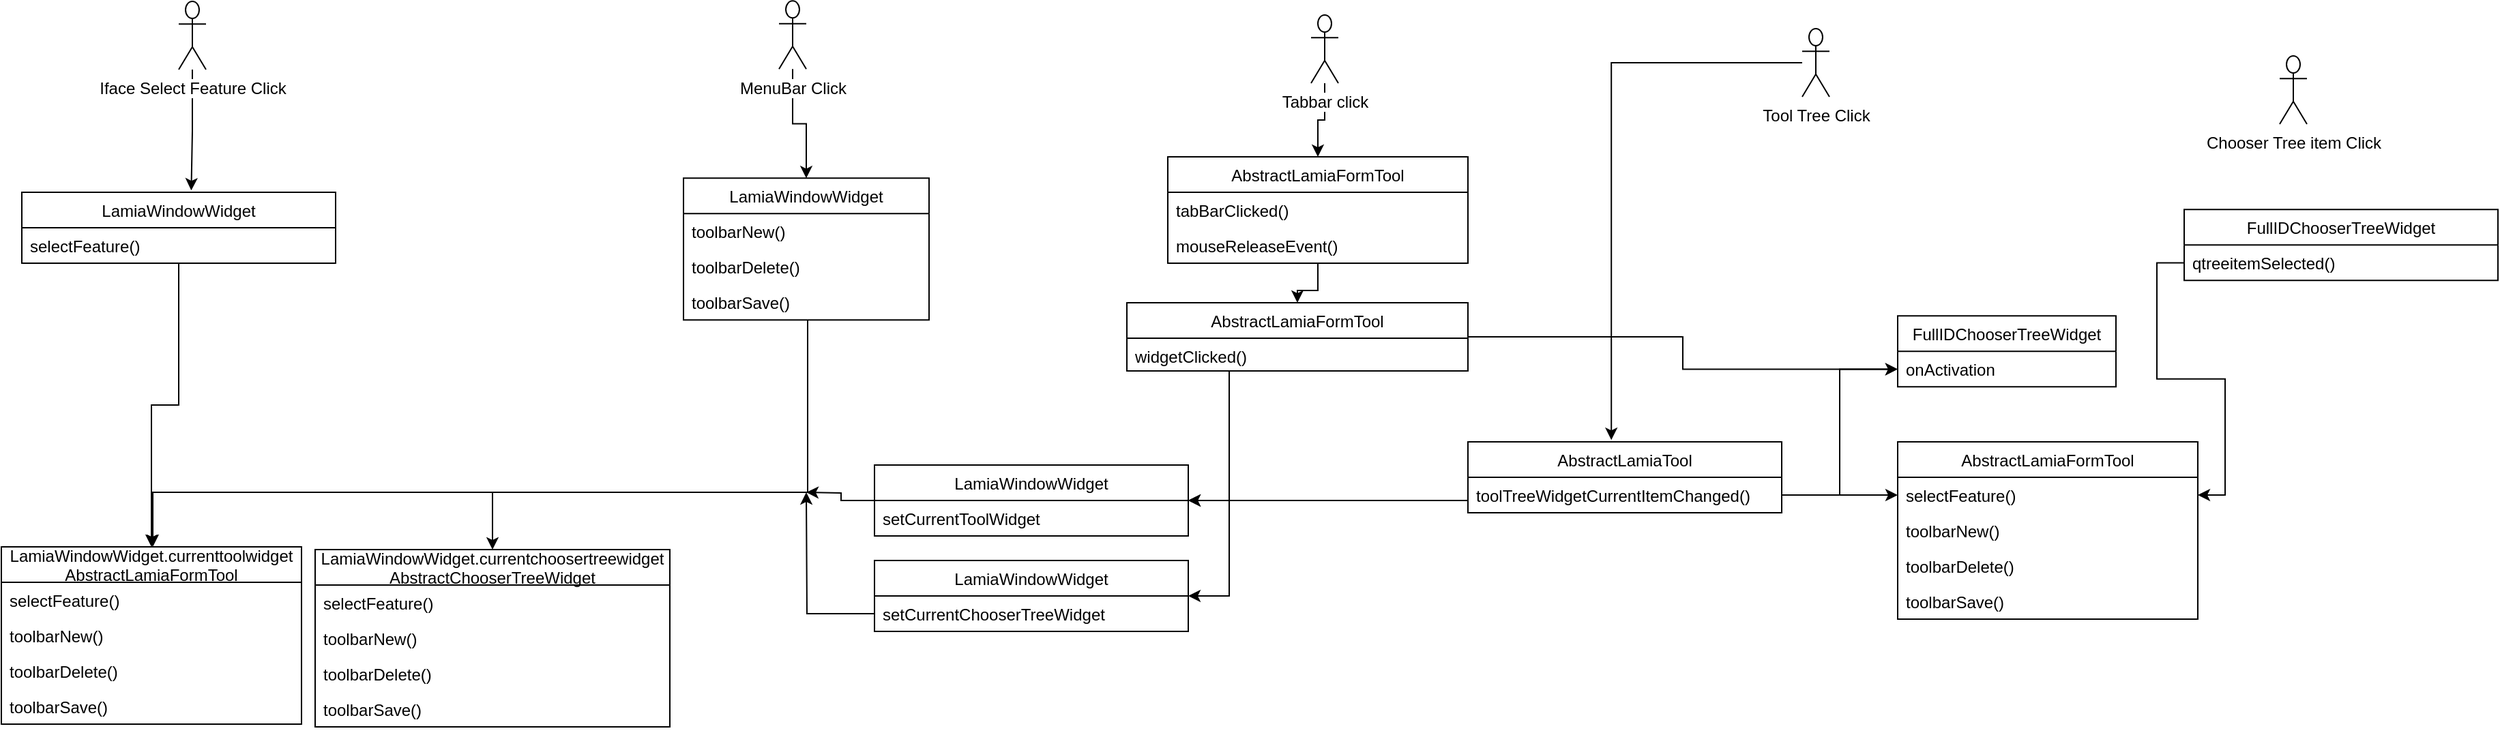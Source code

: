 <mxfile version="12.4.2" type="device" pages="2"><diagram id="jg0CYtkXQV2t85S6Uwhw" name="iface_click"><mxGraphModel dx="1248" dy="843" grid="1" gridSize="10" guides="1" tooltips="1" connect="1" arrows="1" fold="1" page="1" pageScale="1" pageWidth="827" pageHeight="1169" math="0" shadow="0"><root><mxCell id="Qs1GYfYQh5iHivWxnvsw-0"/><mxCell id="Qs1GYfYQh5iHivWxnvsw-1" parent="Qs1GYfYQh5iHivWxnvsw-0"/><mxCell id="Qs1GYfYQh5iHivWxnvsw-9" style="edgeStyle=orthogonalEdgeStyle;rounded=0;orthogonalLoop=1;jettySize=auto;html=1;targetPerimeterSpacing=0;strokeWidth=1;" edge="1" parent="Qs1GYfYQh5iHivWxnvsw-1" source="Qs1GYfYQh5iHivWxnvsw-2" target="Qs1GYfYQh5iHivWxnvsw-10"><mxGeometry relative="1" as="geometry"><mxPoint x="140" y="300" as="targetPoint"/></mxGeometry></mxCell><mxCell id="Qs1GYfYQh5iHivWxnvsw-2" value="LamiaWindowWidget" style="swimlane;fontStyle=0;childLayout=stackLayout;horizontal=1;startSize=26;fillColor=none;horizontalStack=0;resizeParent=1;resizeParentMax=0;resizeLast=0;collapsible=1;marginBottom=0;" vertex="1" parent="Qs1GYfYQh5iHivWxnvsw-1"><mxGeometry x="15" y="140" width="230" height="52" as="geometry"/></mxCell><mxCell id="Qs1GYfYQh5iHivWxnvsw-3" value="selectFeature()" style="text;strokeColor=none;fillColor=none;align=left;verticalAlign=top;spacingLeft=4;spacingRight=4;overflow=hidden;rotatable=0;points=[[0,0.5],[1,0.5]];portConstraint=eastwest;" vertex="1" parent="Qs1GYfYQh5iHivWxnvsw-2"><mxGeometry y="26" width="230" height="26" as="geometry"/></mxCell><mxCell id="Qs1GYfYQh5iHivWxnvsw-10" value="LamiaWindowWidget.currenttoolwidget&#10;AbstractLamiaFormTool" style="swimlane;fontStyle=0;childLayout=stackLayout;horizontal=1;startSize=26;fillColor=none;horizontalStack=0;resizeParent=1;resizeParentMax=0;resizeLast=0;collapsible=1;marginBottom=0;" vertex="1" parent="Qs1GYfYQh5iHivWxnvsw-1"><mxGeometry y="400" width="220" height="130" as="geometry"><mxRectangle x="20" y="140" width="160" height="26" as="alternateBounds"/></mxGeometry></mxCell><mxCell id="Qs1GYfYQh5iHivWxnvsw-11" value="selectFeature()" style="text;strokeColor=none;fillColor=none;align=left;verticalAlign=top;spacingLeft=4;spacingRight=4;overflow=hidden;rotatable=0;points=[[0,0.5],[1,0.5]];portConstraint=eastwest;" vertex="1" parent="Qs1GYfYQh5iHivWxnvsw-10"><mxGeometry y="26" width="220" height="26" as="geometry"/></mxCell><mxCell id="Qs1GYfYQh5iHivWxnvsw-45" value="toolbarNew()" style="text;strokeColor=none;fillColor=none;align=left;verticalAlign=top;spacingLeft=4;spacingRight=4;overflow=hidden;rotatable=0;points=[[0,0.5],[1,0.5]];portConstraint=eastwest;" vertex="1" parent="Qs1GYfYQh5iHivWxnvsw-10"><mxGeometry y="52" width="220" height="26" as="geometry"/></mxCell><mxCell id="Qs1GYfYQh5iHivWxnvsw-46" value="toolbarDelete()" style="text;strokeColor=none;fillColor=none;align=left;verticalAlign=top;spacingLeft=4;spacingRight=4;overflow=hidden;rotatable=0;points=[[0,0.5],[1,0.5]];portConstraint=eastwest;" vertex="1" parent="Qs1GYfYQh5iHivWxnvsw-10"><mxGeometry y="78" width="220" height="26" as="geometry"/></mxCell><mxCell id="Qs1GYfYQh5iHivWxnvsw-47" value="toolbarSave()" style="text;strokeColor=none;fillColor=none;align=left;verticalAlign=top;spacingLeft=4;spacingRight=4;overflow=hidden;rotatable=0;points=[[0,0.5],[1,0.5]];portConstraint=eastwest;" vertex="1" parent="Qs1GYfYQh5iHivWxnvsw-10"><mxGeometry y="104" width="220" height="26" as="geometry"/></mxCell><mxCell id="Qs1GYfYQh5iHivWxnvsw-18" value="" style="edgeStyle=orthogonalEdgeStyle;rounded=0;orthogonalLoop=1;jettySize=auto;html=1;targetPerimeterSpacing=0;strokeWidth=1;entryX=0.54;entryY=-0.027;entryDx=0;entryDy=0;entryPerimeter=0;" edge="1" parent="Qs1GYfYQh5iHivWxnvsw-1" source="Qs1GYfYQh5iHivWxnvsw-15" target="Qs1GYfYQh5iHivWxnvsw-2"><mxGeometry relative="1" as="geometry"><mxPoint x="140" y="130" as="targetPoint"/></mxGeometry></mxCell><mxCell id="Qs1GYfYQh5iHivWxnvsw-15" value="Iface Select Feature Click" style="shape=umlActor;verticalLabelPosition=bottom;labelBackgroundColor=#ffffff;verticalAlign=top;html=1;outlineConnect=0;" vertex="1" parent="Qs1GYfYQh5iHivWxnvsw-1"><mxGeometry x="130" width="20" height="50" as="geometry"/></mxCell><mxCell id="Qs1GYfYQh5iHivWxnvsw-23" value="" style="edgeStyle=orthogonalEdgeStyle;rounded=0;orthogonalLoop=1;jettySize=auto;html=1;targetPerimeterSpacing=0;strokeWidth=1;entryX=0.457;entryY=-0.027;entryDx=0;entryDy=0;entryPerimeter=0;" edge="1" parent="Qs1GYfYQh5iHivWxnvsw-1" source="Qs1GYfYQh5iHivWxnvsw-19" target="Qs1GYfYQh5iHivWxnvsw-20"><mxGeometry relative="1" as="geometry"><mxPoint x="1075" y="170" as="targetPoint"/></mxGeometry></mxCell><mxCell id="Qs1GYfYQh5iHivWxnvsw-19" value="Tool Tree Click" style="shape=umlActor;verticalLabelPosition=bottom;labelBackgroundColor=#ffffff;verticalAlign=top;html=1;outlineConnect=0;" vertex="1" parent="Qs1GYfYQh5iHivWxnvsw-1"><mxGeometry x="1320" y="20" width="20" height="50" as="geometry"/></mxCell><mxCell id="Qs1GYfYQh5iHivWxnvsw-86" style="edgeStyle=orthogonalEdgeStyle;rounded=0;orthogonalLoop=1;jettySize=auto;html=1;targetPerimeterSpacing=0;strokeWidth=1;" edge="1" parent="Qs1GYfYQh5iHivWxnvsw-1" source="Qs1GYfYQh5iHivWxnvsw-20" target="Qs1GYfYQh5iHivWxnvsw-83"><mxGeometry relative="1" as="geometry"><Array as="points"><mxPoint x="880" y="366"/><mxPoint x="880" y="366"/></Array></mxGeometry></mxCell><mxCell id="Qs1GYfYQh5iHivWxnvsw-20" value="AbstractLamiaTool" style="swimlane;fontStyle=0;childLayout=stackLayout;horizontal=1;startSize=26;fillColor=none;horizontalStack=0;resizeParent=1;resizeParentMax=0;resizeLast=0;collapsible=1;marginBottom=0;" vertex="1" parent="Qs1GYfYQh5iHivWxnvsw-1"><mxGeometry x="1075" y="323" width="230" height="52" as="geometry"/></mxCell><mxCell id="Qs1GYfYQh5iHivWxnvsw-21" value="toolTreeWidgetCurrentItemChanged()" style="text;strokeColor=none;fillColor=none;align=left;verticalAlign=top;spacingLeft=4;spacingRight=4;overflow=hidden;rotatable=0;points=[[0,0.5],[1,0.5]];portConstraint=eastwest;" vertex="1" parent="Qs1GYfYQh5iHivWxnvsw-20"><mxGeometry y="26" width="230" height="26" as="geometry"/></mxCell><mxCell id="Qs1GYfYQh5iHivWxnvsw-34" style="edgeStyle=orthogonalEdgeStyle;rounded=0;orthogonalLoop=1;jettySize=auto;html=1;targetPerimeterSpacing=0;strokeWidth=1;" edge="1" parent="Qs1GYfYQh5iHivWxnvsw-1" source="Qs1GYfYQh5iHivWxnvsw-28" target="Qs1GYfYQh5iHivWxnvsw-29"><mxGeometry relative="1" as="geometry"><mxPoint x="740" y="89.67" as="targetPoint"/></mxGeometry></mxCell><mxCell id="Qs1GYfYQh5iHivWxnvsw-28" value="MenuBar Click" style="shape=umlActor;verticalLabelPosition=bottom;labelBackgroundColor=#ffffff;verticalAlign=top;html=1;outlineConnect=0;" vertex="1" parent="Qs1GYfYQh5iHivWxnvsw-1"><mxGeometry x="570" y="-0.33" width="20" height="50" as="geometry"/></mxCell><mxCell id="Qs1GYfYQh5iHivWxnvsw-53" style="edgeStyle=orthogonalEdgeStyle;rounded=0;orthogonalLoop=1;jettySize=auto;html=1;targetPerimeterSpacing=0;strokeWidth=1;" edge="1" parent="Qs1GYfYQh5iHivWxnvsw-1" source="Qs1GYfYQh5iHivWxnvsw-29" target="Qs1GYfYQh5iHivWxnvsw-10"><mxGeometry relative="1" as="geometry"><Array as="points"><mxPoint x="591" y="360"/><mxPoint x="111" y="360"/></Array></mxGeometry></mxCell><mxCell id="Qs1GYfYQh5iHivWxnvsw-29" value="LamiaWindowWidget" style="swimlane;fontStyle=0;childLayout=stackLayout;horizontal=1;startSize=26;fillColor=none;horizontalStack=0;resizeParent=1;resizeParentMax=0;resizeLast=0;collapsible=1;marginBottom=0;" vertex="1" parent="Qs1GYfYQh5iHivWxnvsw-1"><mxGeometry x="500" y="129.67" width="180" height="104" as="geometry"/></mxCell><mxCell id="Qs1GYfYQh5iHivWxnvsw-30" value="toolbarNew()" style="text;strokeColor=none;fillColor=none;align=left;verticalAlign=top;spacingLeft=4;spacingRight=4;overflow=hidden;rotatable=0;points=[[0,0.5],[1,0.5]];portConstraint=eastwest;" vertex="1" parent="Qs1GYfYQh5iHivWxnvsw-29"><mxGeometry y="26" width="180" height="26" as="geometry"/></mxCell><mxCell id="Qs1GYfYQh5iHivWxnvsw-31" value="toolbarDelete()" style="text;strokeColor=none;fillColor=none;align=left;verticalAlign=top;spacingLeft=4;spacingRight=4;overflow=hidden;rotatable=0;points=[[0,0.5],[1,0.5]];portConstraint=eastwest;" vertex="1" parent="Qs1GYfYQh5iHivWxnvsw-29"><mxGeometry y="52" width="180" height="26" as="geometry"/></mxCell><mxCell id="Qs1GYfYQh5iHivWxnvsw-32" value="toolbarSave()" style="text;strokeColor=none;fillColor=none;align=left;verticalAlign=top;spacingLeft=4;spacingRight=4;overflow=hidden;rotatable=0;points=[[0,0.5],[1,0.5]];portConstraint=eastwest;" vertex="1" parent="Qs1GYfYQh5iHivWxnvsw-29"><mxGeometry y="78" width="180" height="26" as="geometry"/></mxCell><mxCell id="Qs1GYfYQh5iHivWxnvsw-48" value="LamiaWindowWidget.currentchoosertreewidget&#10;AbstractChooserTreeWidget" style="swimlane;fontStyle=0;childLayout=stackLayout;horizontal=1;startSize=26;fillColor=none;horizontalStack=0;resizeParent=1;resizeParentMax=0;resizeLast=0;collapsible=1;marginBottom=0;" vertex="1" parent="Qs1GYfYQh5iHivWxnvsw-1"><mxGeometry x="230" y="402" width="260" height="130" as="geometry"><mxRectangle x="20" y="140" width="160" height="26" as="alternateBounds"/></mxGeometry></mxCell><mxCell id="Qs1GYfYQh5iHivWxnvsw-49" value="selectFeature()" style="text;strokeColor=none;fillColor=none;align=left;verticalAlign=top;spacingLeft=4;spacingRight=4;overflow=hidden;rotatable=0;points=[[0,0.5],[1,0.5]];portConstraint=eastwest;" vertex="1" parent="Qs1GYfYQh5iHivWxnvsw-48"><mxGeometry y="26" width="260" height="26" as="geometry"/></mxCell><mxCell id="Qs1GYfYQh5iHivWxnvsw-50" value="toolbarNew()" style="text;strokeColor=none;fillColor=none;align=left;verticalAlign=top;spacingLeft=4;spacingRight=4;overflow=hidden;rotatable=0;points=[[0,0.5],[1,0.5]];portConstraint=eastwest;" vertex="1" parent="Qs1GYfYQh5iHivWxnvsw-48"><mxGeometry y="52" width="260" height="26" as="geometry"/></mxCell><mxCell id="Qs1GYfYQh5iHivWxnvsw-51" value="toolbarDelete()" style="text;strokeColor=none;fillColor=none;align=left;verticalAlign=top;spacingLeft=4;spacingRight=4;overflow=hidden;rotatable=0;points=[[0,0.5],[1,0.5]];portConstraint=eastwest;" vertex="1" parent="Qs1GYfYQh5iHivWxnvsw-48"><mxGeometry y="78" width="260" height="26" as="geometry"/></mxCell><mxCell id="Qs1GYfYQh5iHivWxnvsw-52" value="toolbarSave()" style="text;strokeColor=none;fillColor=none;align=left;verticalAlign=top;spacingLeft=4;spacingRight=4;overflow=hidden;rotatable=0;points=[[0,0.5],[1,0.5]];portConstraint=eastwest;" vertex="1" parent="Qs1GYfYQh5iHivWxnvsw-48"><mxGeometry y="104" width="260" height="26" as="geometry"/></mxCell><mxCell id="Qs1GYfYQh5iHivWxnvsw-55" style="edgeStyle=orthogonalEdgeStyle;rounded=0;orthogonalLoop=1;jettySize=auto;html=1;targetPerimeterSpacing=0;strokeWidth=1;" edge="1" parent="Qs1GYfYQh5iHivWxnvsw-1" source="Qs1GYfYQh5iHivWxnvsw-29" target="Qs1GYfYQh5iHivWxnvsw-48"><mxGeometry relative="1" as="geometry"><mxPoint x="770" y="280" as="sourcePoint"/><mxPoint x="120.667" y="410" as="targetPoint"/><Array as="points"><mxPoint x="591" y="360"/><mxPoint x="360" y="360"/></Array></mxGeometry></mxCell><mxCell id="Qs1GYfYQh5iHivWxnvsw-73" style="edgeStyle=orthogonalEdgeStyle;rounded=0;orthogonalLoop=1;jettySize=auto;html=1;targetPerimeterSpacing=0;strokeWidth=1;" edge="1" parent="Qs1GYfYQh5iHivWxnvsw-1" source="Qs1GYfYQh5iHivWxnvsw-56" target="Qs1GYfYQh5iHivWxnvsw-83"><mxGeometry relative="1" as="geometry"><mxPoint x="590" y="360" as="targetPoint"/><Array as="points"><mxPoint x="900" y="366"/></Array></mxGeometry></mxCell><mxCell id="Qs1GYfYQh5iHivWxnvsw-92" style="edgeStyle=orthogonalEdgeStyle;rounded=0;orthogonalLoop=1;jettySize=auto;html=1;entryX=1;entryY=0.5;entryDx=0;entryDy=0;targetPerimeterSpacing=0;strokeWidth=1;" edge="1" parent="Qs1GYfYQh5iHivWxnvsw-1" source="Qs1GYfYQh5iHivWxnvsw-56" target="Qs1GYfYQh5iHivWxnvsw-89"><mxGeometry relative="1" as="geometry"><Array as="points"><mxPoint x="900" y="436"/></Array></mxGeometry></mxCell><mxCell id="Qs1GYfYQh5iHivWxnvsw-93" style="edgeStyle=orthogonalEdgeStyle;rounded=0;orthogonalLoop=1;jettySize=auto;html=1;targetPerimeterSpacing=0;strokeWidth=1;" edge="1" parent="Qs1GYfYQh5iHivWxnvsw-1" source="Qs1GYfYQh5iHivWxnvsw-56" target="Qs1GYfYQh5iHivWxnvsw-68"><mxGeometry relative="1" as="geometry"/></mxCell><mxCell id="Qs1GYfYQh5iHivWxnvsw-56" value="AbstractLamiaFormTool" style="swimlane;fontStyle=0;childLayout=stackLayout;horizontal=1;startSize=26;fillColor=none;horizontalStack=0;resizeParent=1;resizeParentMax=0;resizeLast=0;collapsible=1;marginBottom=0;" vertex="1" parent="Qs1GYfYQh5iHivWxnvsw-1"><mxGeometry x="825" y="221" width="250" height="50" as="geometry"/></mxCell><mxCell id="Qs1GYfYQh5iHivWxnvsw-57" value="widgetClicked()" style="text;strokeColor=none;fillColor=none;align=left;verticalAlign=top;spacingLeft=4;spacingRight=4;overflow=hidden;rotatable=0;points=[[0,0.5],[1,0.5]];portConstraint=eastwest;" vertex="1" parent="Qs1GYfYQh5iHivWxnvsw-56"><mxGeometry y="26" width="250" height="24" as="geometry"/></mxCell><mxCell id="Qs1GYfYQh5iHivWxnvsw-58" value="Chooser Tree item Click" style="shape=umlActor;verticalLabelPosition=bottom;labelBackgroundColor=#ffffff;verticalAlign=top;html=1;outlineConnect=0;" vertex="1" parent="Qs1GYfYQh5iHivWxnvsw-1"><mxGeometry x="1670" y="40" width="20" height="50" as="geometry"/></mxCell><mxCell id="Qs1GYfYQh5iHivWxnvsw-59" value="FullIDChooserTreeWidget" style="swimlane;fontStyle=0;childLayout=stackLayout;horizontal=1;startSize=26;fillColor=none;horizontalStack=0;resizeParent=1;resizeParentMax=0;resizeLast=0;collapsible=1;marginBottom=0;" vertex="1" parent="Qs1GYfYQh5iHivWxnvsw-1"><mxGeometry x="1600" y="152.67" width="230" height="52" as="geometry"/></mxCell><mxCell id="Qs1GYfYQh5iHivWxnvsw-60" value="qtreeitemSelected()" style="text;strokeColor=none;fillColor=none;align=left;verticalAlign=top;spacingLeft=4;spacingRight=4;overflow=hidden;rotatable=0;points=[[0,0.5],[1,0.5]];portConstraint=eastwest;" vertex="1" parent="Qs1GYfYQh5iHivWxnvsw-59"><mxGeometry y="26" width="230" height="26" as="geometry"/></mxCell><mxCell id="Qs1GYfYQh5iHivWxnvsw-61" value="AbstractLamiaFormTool" style="swimlane;fontStyle=0;childLayout=stackLayout;horizontal=1;startSize=26;fillColor=none;horizontalStack=0;resizeParent=1;resizeParentMax=0;resizeLast=0;collapsible=1;marginBottom=0;" vertex="1" parent="Qs1GYfYQh5iHivWxnvsw-1"><mxGeometry x="1390" y="323.0" width="220" height="130" as="geometry"><mxRectangle x="20" y="140" width="160" height="26" as="alternateBounds"/></mxGeometry></mxCell><mxCell id="Qs1GYfYQh5iHivWxnvsw-62" value="selectFeature()" style="text;strokeColor=none;fillColor=none;align=left;verticalAlign=top;spacingLeft=4;spacingRight=4;overflow=hidden;rotatable=0;points=[[0,0.5],[1,0.5]];portConstraint=eastwest;" vertex="1" parent="Qs1GYfYQh5iHivWxnvsw-61"><mxGeometry y="26" width="220" height="26" as="geometry"/></mxCell><mxCell id="Qs1GYfYQh5iHivWxnvsw-63" value="toolbarNew()" style="text;strokeColor=none;fillColor=none;align=left;verticalAlign=top;spacingLeft=4;spacingRight=4;overflow=hidden;rotatable=0;points=[[0,0.5],[1,0.5]];portConstraint=eastwest;" vertex="1" parent="Qs1GYfYQh5iHivWxnvsw-61"><mxGeometry y="52" width="220" height="26" as="geometry"/></mxCell><mxCell id="Qs1GYfYQh5iHivWxnvsw-64" value="toolbarDelete()" style="text;strokeColor=none;fillColor=none;align=left;verticalAlign=top;spacingLeft=4;spacingRight=4;overflow=hidden;rotatable=0;points=[[0,0.5],[1,0.5]];portConstraint=eastwest;" vertex="1" parent="Qs1GYfYQh5iHivWxnvsw-61"><mxGeometry y="78" width="220" height="26" as="geometry"/></mxCell><mxCell id="Qs1GYfYQh5iHivWxnvsw-65" value="toolbarSave()" style="text;strokeColor=none;fillColor=none;align=left;verticalAlign=top;spacingLeft=4;spacingRight=4;overflow=hidden;rotatable=0;points=[[0,0.5],[1,0.5]];portConstraint=eastwest;" vertex="1" parent="Qs1GYfYQh5iHivWxnvsw-61"><mxGeometry y="104" width="220" height="26" as="geometry"/></mxCell><mxCell id="Qs1GYfYQh5iHivWxnvsw-66" style="edgeStyle=orthogonalEdgeStyle;rounded=0;orthogonalLoop=1;jettySize=auto;html=1;targetPerimeterSpacing=0;strokeWidth=1;" edge="1" parent="Qs1GYfYQh5iHivWxnvsw-1" source="Qs1GYfYQh5iHivWxnvsw-60" target="Qs1GYfYQh5iHivWxnvsw-62"><mxGeometry relative="1" as="geometry"/></mxCell><mxCell id="Qs1GYfYQh5iHivWxnvsw-67" value="FullIDChooserTreeWidget" style="swimlane;fontStyle=0;childLayout=stackLayout;horizontal=1;startSize=26;fillColor=none;horizontalStack=0;resizeParent=1;resizeParentMax=0;resizeLast=0;collapsible=1;marginBottom=0;" vertex="1" parent="Qs1GYfYQh5iHivWxnvsw-1"><mxGeometry x="1390" y="230.67" width="160" height="52" as="geometry"/></mxCell><mxCell id="Qs1GYfYQh5iHivWxnvsw-68" value="onActivation" style="text;strokeColor=none;fillColor=none;align=left;verticalAlign=top;spacingLeft=4;spacingRight=4;overflow=hidden;rotatable=0;points=[[0,0.5],[1,0.5]];portConstraint=eastwest;" vertex="1" parent="Qs1GYfYQh5iHivWxnvsw-67"><mxGeometry y="26" width="160" height="26" as="geometry"/></mxCell><mxCell id="Qs1GYfYQh5iHivWxnvsw-69" style="edgeStyle=orthogonalEdgeStyle;rounded=0;orthogonalLoop=1;jettySize=auto;html=1;targetPerimeterSpacing=0;strokeWidth=1;" edge="1" parent="Qs1GYfYQh5iHivWxnvsw-1" source="Qs1GYfYQh5iHivWxnvsw-21" target="Qs1GYfYQh5iHivWxnvsw-68"><mxGeometry relative="1" as="geometry"/></mxCell><mxCell id="Qs1GYfYQh5iHivWxnvsw-79" style="edgeStyle=orthogonalEdgeStyle;rounded=0;orthogonalLoop=1;jettySize=auto;html=1;targetPerimeterSpacing=0;strokeWidth=1;" edge="1" parent="Qs1GYfYQh5iHivWxnvsw-1" source="Qs1GYfYQh5iHivWxnvsw-74" target="Qs1GYfYQh5iHivWxnvsw-56"><mxGeometry relative="1" as="geometry"/></mxCell><mxCell id="Qs1GYfYQh5iHivWxnvsw-74" value="AbstractLamiaFormTool" style="swimlane;fontStyle=0;childLayout=stackLayout;horizontal=1;startSize=26;fillColor=none;horizontalStack=0;resizeParent=1;resizeParentMax=0;resizeLast=0;collapsible=1;marginBottom=0;" vertex="1" parent="Qs1GYfYQh5iHivWxnvsw-1"><mxGeometry x="855" y="114" width="220" height="78" as="geometry"><mxRectangle x="20" y="140" width="160" height="26" as="alternateBounds"/></mxGeometry></mxCell><mxCell id="Qs1GYfYQh5iHivWxnvsw-75" value="tabBarClicked()" style="text;strokeColor=none;fillColor=none;align=left;verticalAlign=top;spacingLeft=4;spacingRight=4;overflow=hidden;rotatable=0;points=[[0,0.5],[1,0.5]];portConstraint=eastwest;" vertex="1" parent="Qs1GYfYQh5iHivWxnvsw-74"><mxGeometry y="26" width="220" height="26" as="geometry"/></mxCell><mxCell id="Qs1GYfYQh5iHivWxnvsw-76" value="mouseReleaseEvent()" style="text;strokeColor=none;fillColor=none;align=left;verticalAlign=top;spacingLeft=4;spacingRight=4;overflow=hidden;rotatable=0;points=[[0,0.5],[1,0.5]];portConstraint=eastwest;" vertex="1" parent="Qs1GYfYQh5iHivWxnvsw-74"><mxGeometry y="52" width="220" height="26" as="geometry"/></mxCell><mxCell id="Qs1GYfYQh5iHivWxnvsw-80" style="edgeStyle=orthogonalEdgeStyle;rounded=0;orthogonalLoop=1;jettySize=auto;html=1;entryX=0;entryY=0.5;entryDx=0;entryDy=0;targetPerimeterSpacing=0;strokeWidth=1;" edge="1" parent="Qs1GYfYQh5iHivWxnvsw-1" source="Qs1GYfYQh5iHivWxnvsw-21" target="Qs1GYfYQh5iHivWxnvsw-62"><mxGeometry relative="1" as="geometry"><Array as="points"><mxPoint x="1280" y="362"/><mxPoint x="1280" y="362"/></Array></mxGeometry></mxCell><mxCell id="Qs1GYfYQh5iHivWxnvsw-85" style="edgeStyle=orthogonalEdgeStyle;rounded=0;orthogonalLoop=1;jettySize=auto;html=1;targetPerimeterSpacing=0;strokeWidth=1;" edge="1" parent="Qs1GYfYQh5iHivWxnvsw-1" source="Qs1GYfYQh5iHivWxnvsw-83"><mxGeometry relative="1" as="geometry"><mxPoint x="590" y="360" as="targetPoint"/></mxGeometry></mxCell><mxCell id="Qs1GYfYQh5iHivWxnvsw-83" value="LamiaWindowWidget" style="swimlane;fontStyle=0;childLayout=stackLayout;horizontal=1;startSize=26;fillColor=none;horizontalStack=0;resizeParent=1;resizeParentMax=0;resizeLast=0;collapsible=1;marginBottom=0;" vertex="1" parent="Qs1GYfYQh5iHivWxnvsw-1"><mxGeometry x="640" y="340" width="230" height="52" as="geometry"/></mxCell><mxCell id="Qs1GYfYQh5iHivWxnvsw-84" value="setCurrentToolWidget" style="text;strokeColor=none;fillColor=none;align=left;verticalAlign=top;spacingLeft=4;spacingRight=4;overflow=hidden;rotatable=0;points=[[0,0.5],[1,0.5]];portConstraint=eastwest;" vertex="1" parent="Qs1GYfYQh5iHivWxnvsw-83"><mxGeometry y="26" width="230" height="26" as="geometry"/></mxCell><mxCell id="Qs1GYfYQh5iHivWxnvsw-88" style="edgeStyle=orthogonalEdgeStyle;rounded=0;orthogonalLoop=1;jettySize=auto;html=1;entryX=0.5;entryY=0;entryDx=0;entryDy=0;targetPerimeterSpacing=0;strokeWidth=1;" edge="1" parent="Qs1GYfYQh5iHivWxnvsw-1" source="Qs1GYfYQh5iHivWxnvsw-87" target="Qs1GYfYQh5iHivWxnvsw-74"><mxGeometry relative="1" as="geometry"/></mxCell><mxCell id="Qs1GYfYQh5iHivWxnvsw-87" value="Tabbar click" style="shape=umlActor;verticalLabelPosition=bottom;labelBackgroundColor=#ffffff;verticalAlign=top;html=1;outlineConnect=0;" vertex="1" parent="Qs1GYfYQh5iHivWxnvsw-1"><mxGeometry x="960" y="10" width="20" height="50" as="geometry"/></mxCell><mxCell id="Qs1GYfYQh5iHivWxnvsw-89" value="LamiaWindowWidget" style="swimlane;fontStyle=0;childLayout=stackLayout;horizontal=1;startSize=26;fillColor=none;horizontalStack=0;resizeParent=1;resizeParentMax=0;resizeLast=0;collapsible=1;marginBottom=0;" vertex="1" parent="Qs1GYfYQh5iHivWxnvsw-1"><mxGeometry x="640" y="410" width="230" height="52" as="geometry"/></mxCell><mxCell id="Qs1GYfYQh5iHivWxnvsw-90" value="setCurrentChooserTreeWidget" style="text;strokeColor=none;fillColor=none;align=left;verticalAlign=top;spacingLeft=4;spacingRight=4;overflow=hidden;rotatable=0;points=[[0,0.5],[1,0.5]];portConstraint=eastwest;" vertex="1" parent="Qs1GYfYQh5iHivWxnvsw-89"><mxGeometry y="26" width="230" height="26" as="geometry"/></mxCell><mxCell id="Qs1GYfYQh5iHivWxnvsw-91" style="edgeStyle=orthogonalEdgeStyle;rounded=0;orthogonalLoop=1;jettySize=auto;html=1;targetPerimeterSpacing=0;strokeWidth=1;" edge="1" parent="Qs1GYfYQh5iHivWxnvsw-1" source="Qs1GYfYQh5iHivWxnvsw-90"><mxGeometry relative="1" as="geometry"><mxPoint x="590" y="360" as="targetPoint"/></mxGeometry></mxCell></root></mxGraphModel></diagram><diagram id="nTEOwcVuhVCgOvqhs0e9" name="formtool_tab_activation"><mxGraphModel dx="936" dy="632" grid="1" gridSize="10" guides="1" tooltips="1" connect="1" arrows="1" fold="1" page="1" pageScale="1" pageWidth="827" pageHeight="1169" math="0" shadow="0"><root><mxCell id="ehGHWcOFF75kT58cf4Ba-0"/><mxCell id="ehGHWcOFF75kT58cf4Ba-1" parent="ehGHWcOFF75kT58cf4Ba-0"/></root></mxGraphModel></diagram></mxfile>